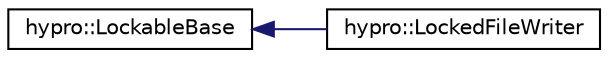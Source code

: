 digraph "Graphical Class Hierarchy"
{
  edge [fontname="Helvetica",fontsize="10",labelfontname="Helvetica",labelfontsize="10"];
  node [fontname="Helvetica",fontsize="10",shape=record];
  rankdir="LR";
  Node1 [label="hypro::LockableBase",height=0.2,width=0.4,color="black", fillcolor="white", style="filled",URL="$classhypro_1_1LockableBase.html"];
  Node1 -> Node2 [dir="back",color="midnightblue",fontsize="10",style="solid",fontname="Helvetica"];
  Node2 [label="hypro::LockedFileWriter",height=0.2,width=0.4,color="black", fillcolor="white", style="filled",URL="$classhypro_1_1LockedFileWriter.html"];
}
